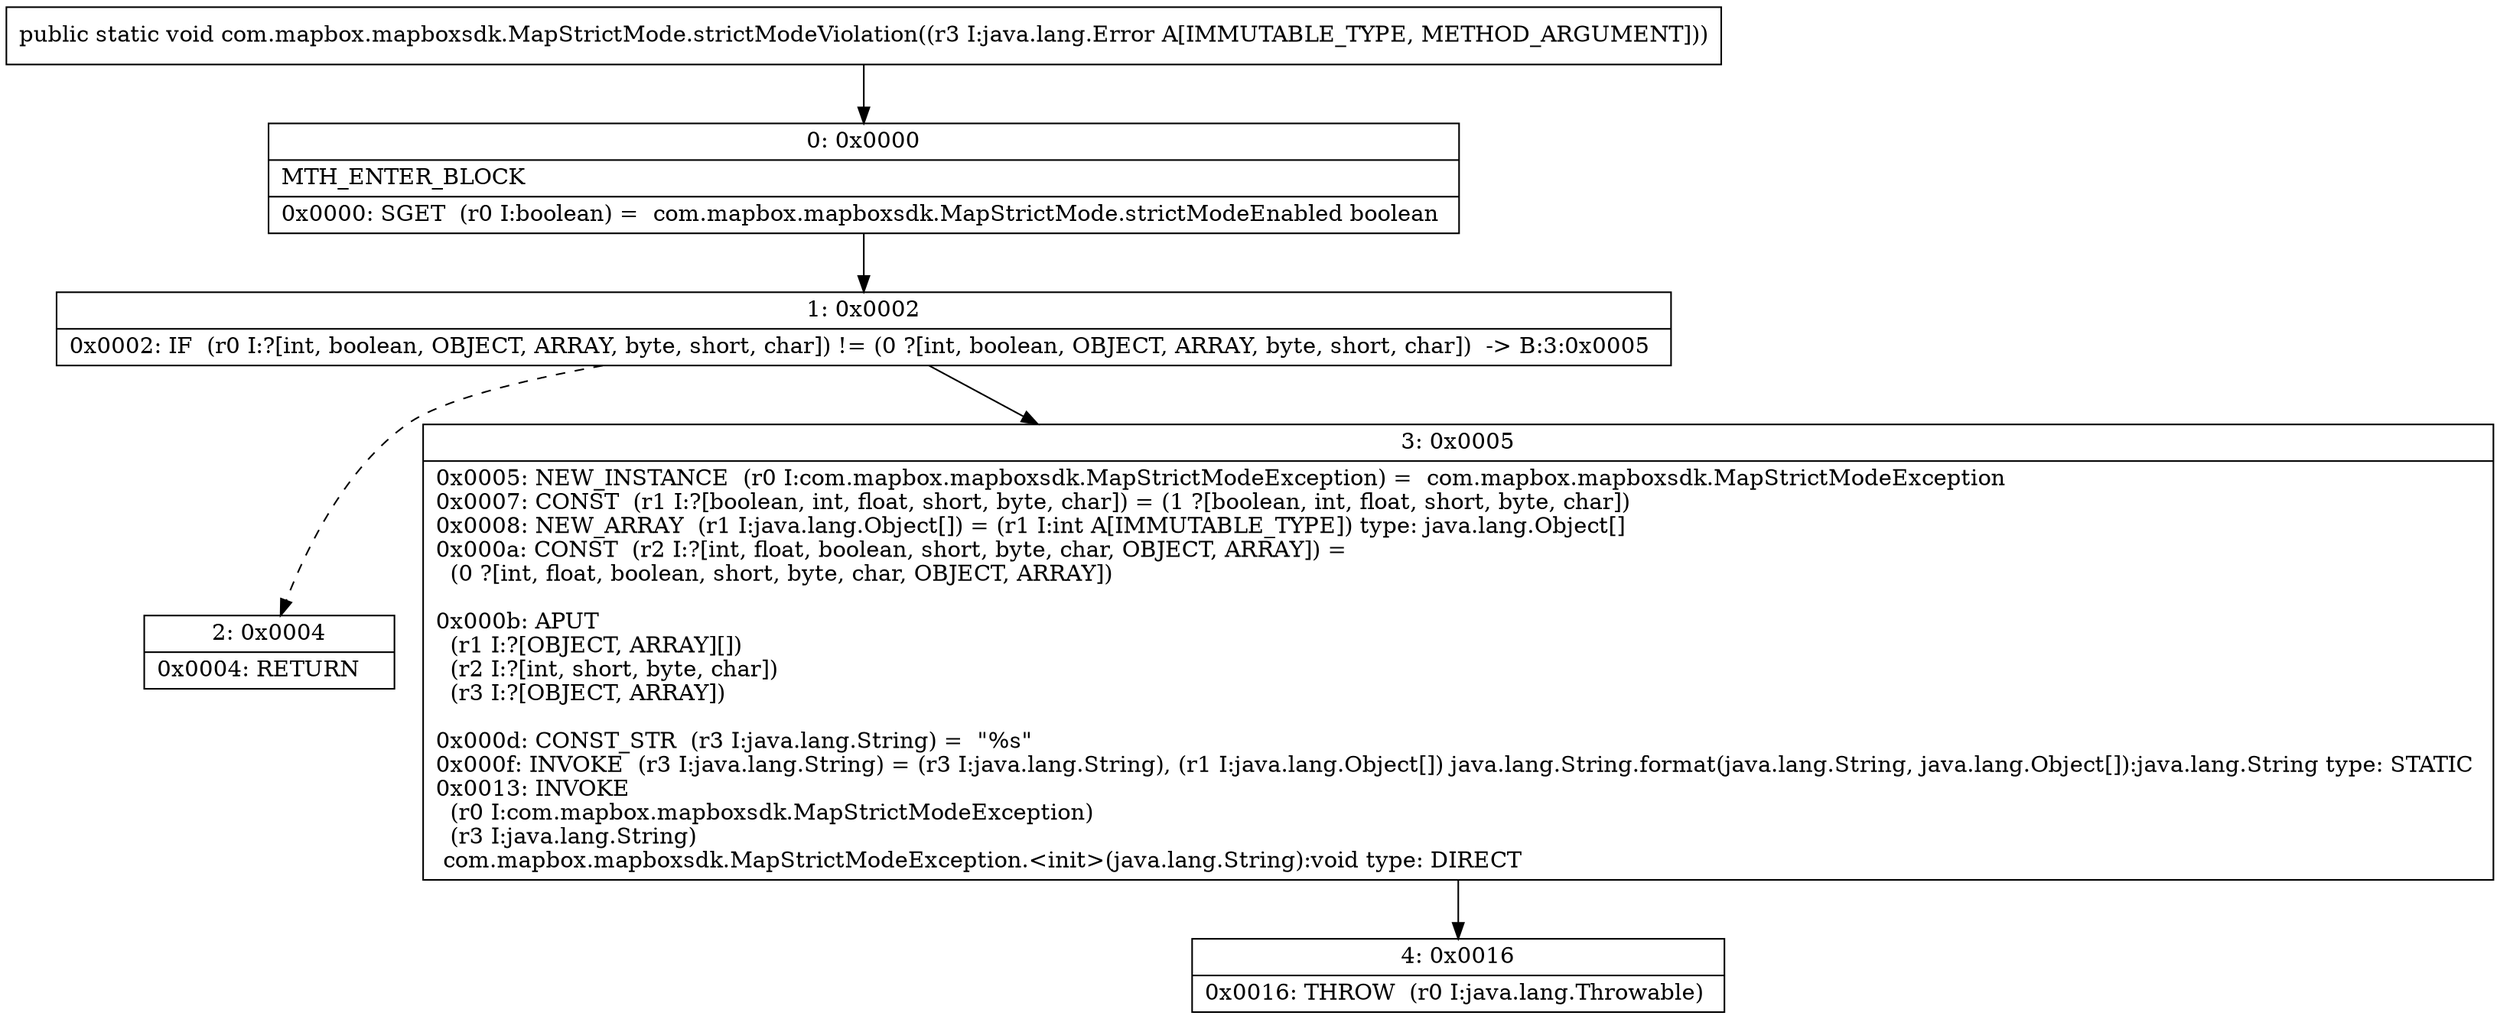 digraph "CFG forcom.mapbox.mapboxsdk.MapStrictMode.strictModeViolation(Ljava\/lang\/Error;)V" {
Node_0 [shape=record,label="{0\:\ 0x0000|MTH_ENTER_BLOCK\l|0x0000: SGET  (r0 I:boolean) =  com.mapbox.mapboxsdk.MapStrictMode.strictModeEnabled boolean \l}"];
Node_1 [shape=record,label="{1\:\ 0x0002|0x0002: IF  (r0 I:?[int, boolean, OBJECT, ARRAY, byte, short, char]) != (0 ?[int, boolean, OBJECT, ARRAY, byte, short, char])  \-\> B:3:0x0005 \l}"];
Node_2 [shape=record,label="{2\:\ 0x0004|0x0004: RETURN   \l}"];
Node_3 [shape=record,label="{3\:\ 0x0005|0x0005: NEW_INSTANCE  (r0 I:com.mapbox.mapboxsdk.MapStrictModeException) =  com.mapbox.mapboxsdk.MapStrictModeException \l0x0007: CONST  (r1 I:?[boolean, int, float, short, byte, char]) = (1 ?[boolean, int, float, short, byte, char]) \l0x0008: NEW_ARRAY  (r1 I:java.lang.Object[]) = (r1 I:int A[IMMUTABLE_TYPE]) type: java.lang.Object[] \l0x000a: CONST  (r2 I:?[int, float, boolean, short, byte, char, OBJECT, ARRAY]) = \l  (0 ?[int, float, boolean, short, byte, char, OBJECT, ARRAY])\l \l0x000b: APUT  \l  (r1 I:?[OBJECT, ARRAY][])\l  (r2 I:?[int, short, byte, char])\l  (r3 I:?[OBJECT, ARRAY])\l \l0x000d: CONST_STR  (r3 I:java.lang.String) =  \"%s\" \l0x000f: INVOKE  (r3 I:java.lang.String) = (r3 I:java.lang.String), (r1 I:java.lang.Object[]) java.lang.String.format(java.lang.String, java.lang.Object[]):java.lang.String type: STATIC \l0x0013: INVOKE  \l  (r0 I:com.mapbox.mapboxsdk.MapStrictModeException)\l  (r3 I:java.lang.String)\l com.mapbox.mapboxsdk.MapStrictModeException.\<init\>(java.lang.String):void type: DIRECT \l}"];
Node_4 [shape=record,label="{4\:\ 0x0016|0x0016: THROW  (r0 I:java.lang.Throwable) \l}"];
MethodNode[shape=record,label="{public static void com.mapbox.mapboxsdk.MapStrictMode.strictModeViolation((r3 I:java.lang.Error A[IMMUTABLE_TYPE, METHOD_ARGUMENT])) }"];
MethodNode -> Node_0;
Node_0 -> Node_1;
Node_1 -> Node_2[style=dashed];
Node_1 -> Node_3;
Node_3 -> Node_4;
}

